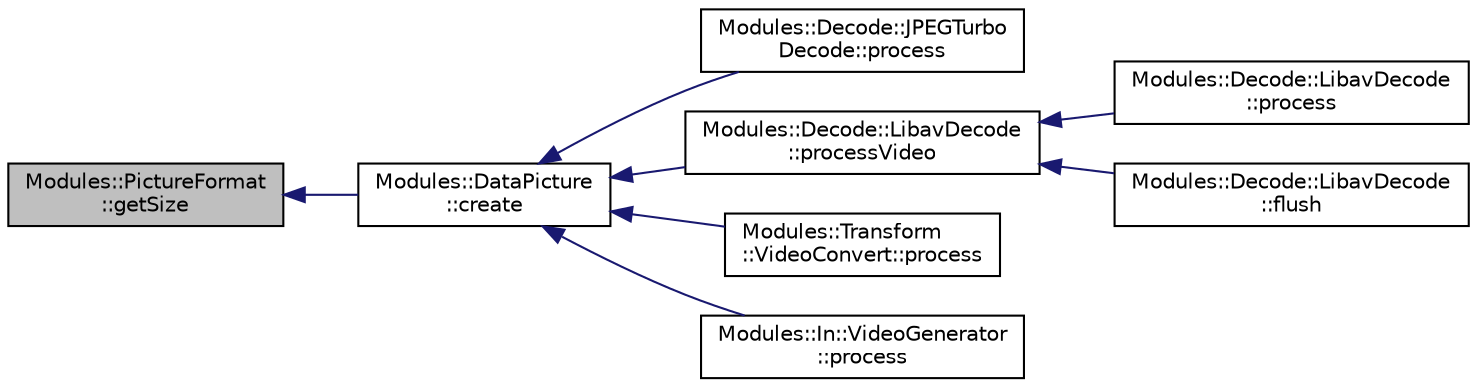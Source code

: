 digraph "Modules::PictureFormat::getSize"
{
 // INTERACTIVE_SVG=YES
  edge [fontname="Helvetica",fontsize="10",labelfontname="Helvetica",labelfontsize="10"];
  node [fontname="Helvetica",fontsize="10",shape=record];
  rankdir="LR";
  Node1 [label="Modules::PictureFormat\l::getSize",height=0.2,width=0.4,color="black", fillcolor="grey75", style="filled", fontcolor="black"];
  Node1 -> Node2 [dir="back",color="midnightblue",fontsize="10",style="solid",fontname="Helvetica"];
  Node2 [label="Modules::DataPicture\l::create",height=0.2,width=0.4,color="black", fillcolor="white", style="filled",URL="$class_modules_1_1_data_picture.html#a3e285ad996670565e6c40ec5cf814f99"];
  Node2 -> Node3 [dir="back",color="midnightblue",fontsize="10",style="solid",fontname="Helvetica"];
  Node3 [label="Modules::Decode::JPEGTurbo\lDecode::process",height=0.2,width=0.4,color="black", fillcolor="white", style="filled",URL="$class_modules_1_1_decode_1_1_j_p_e_g_turbo_decode.html#aa654822d385894ac01e237508a983aa5"];
  Node2 -> Node4 [dir="back",color="midnightblue",fontsize="10",style="solid",fontname="Helvetica"];
  Node4 [label="Modules::Decode::LibavDecode\l::processVideo",height=0.2,width=0.4,color="black", fillcolor="white", style="filled",URL="$class_modules_1_1_decode_1_1_libav_decode.html#ab75091c985a1ee27944a23fb4a8b56df"];
  Node4 -> Node5 [dir="back",color="midnightblue",fontsize="10",style="solid",fontname="Helvetica"];
  Node5 [label="Modules::Decode::LibavDecode\l::process",height=0.2,width=0.4,color="black", fillcolor="white", style="filled",URL="$class_modules_1_1_decode_1_1_libav_decode.html#a7c2912fff6369c3edb4314a325bfd90a"];
  Node4 -> Node6 [dir="back",color="midnightblue",fontsize="10",style="solid",fontname="Helvetica"];
  Node6 [label="Modules::Decode::LibavDecode\l::flush",height=0.2,width=0.4,color="black", fillcolor="white", style="filled",URL="$class_modules_1_1_decode_1_1_libav_decode.html#a9f45f96143bf5d985a0c6b0433a54ba2"];
  Node2 -> Node7 [dir="back",color="midnightblue",fontsize="10",style="solid",fontname="Helvetica"];
  Node7 [label="Modules::Transform\l::VideoConvert::process",height=0.2,width=0.4,color="black", fillcolor="white", style="filled",URL="$class_modules_1_1_transform_1_1_video_convert.html#ad747203b87678ebcf9a94e2654b51d24"];
  Node2 -> Node8 [dir="back",color="midnightblue",fontsize="10",style="solid",fontname="Helvetica"];
  Node8 [label="Modules::In::VideoGenerator\l::process",height=0.2,width=0.4,color="black", fillcolor="white", style="filled",URL="$class_modules_1_1_in_1_1_video_generator.html#aa053cb3eb1c0cb213a869dc6be262752"];
}

